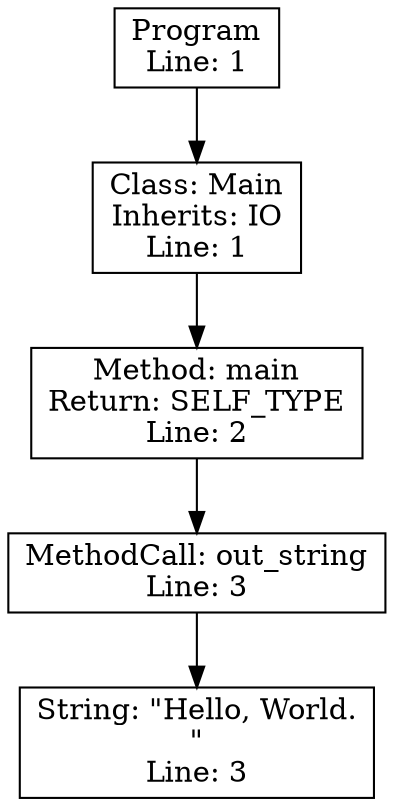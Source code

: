 digraph AST {
    node [shape=box];
    0 [label="Program\nLine: 1"];
    1 [label="Class: Main\nInherits: IO\nLine: 1"];
    2 [label="Method: main\nReturn: SELF_TYPE\nLine: 2"];
    3 [label="MethodCall: out_string\nLine: 3"];
    4 [label="String: \"Hello, World.\n\"\nLine: 3"];
    3 -> 4;
    2 -> 3;
    1 -> 2;
    0 -> 1;
}

